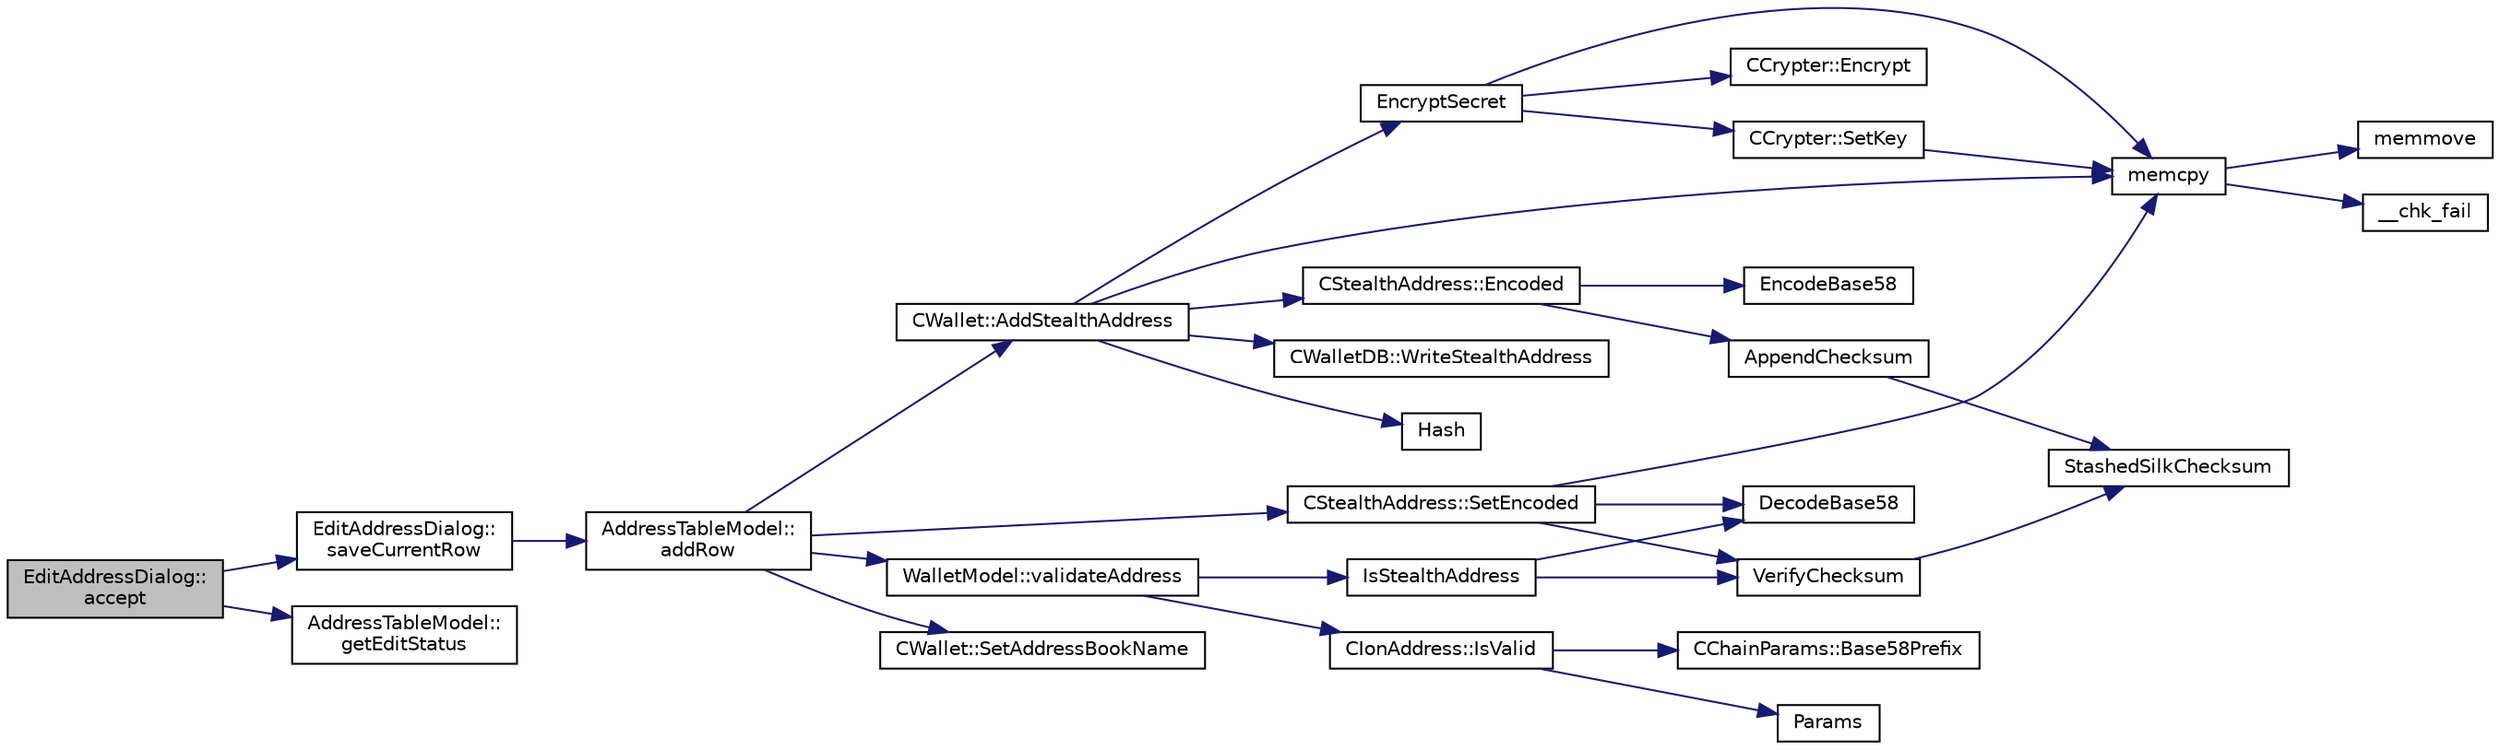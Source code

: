 digraph "EditAddressDialog::accept"
{
  edge [fontname="Helvetica",fontsize="10",labelfontname="Helvetica",labelfontsize="10"];
  node [fontname="Helvetica",fontsize="10",shape=record];
  rankdir="LR";
  Node6 [label="EditAddressDialog::\laccept",height=0.2,width=0.4,color="black", fillcolor="grey75", style="filled", fontcolor="black"];
  Node6 -> Node7 [color="midnightblue",fontsize="10",style="solid",fontname="Helvetica"];
  Node7 [label="EditAddressDialog::\lsaveCurrentRow",height=0.2,width=0.4,color="black", fillcolor="white", style="filled",URL="$class_edit_address_dialog.html#a8494a551799cd1f4c253e557424c206c"];
  Node7 -> Node8 [color="midnightblue",fontsize="10",style="solid",fontname="Helvetica"];
  Node8 [label="AddressTableModel::\laddRow",height=0.2,width=0.4,color="black", fillcolor="white", style="filled",URL="$class_address_table_model.html#a08ab9ae401a18d193f0e39551de81280"];
  Node8 -> Node9 [color="midnightblue",fontsize="10",style="solid",fontname="Helvetica"];
  Node9 [label="CStealthAddress::SetEncoded",height=0.2,width=0.4,color="black", fillcolor="white", style="filled",URL="$class_c_stealth_address.html#aa3f4655dced125bf698c208b6e7ac4b8"];
  Node9 -> Node10 [color="midnightblue",fontsize="10",style="solid",fontname="Helvetica"];
  Node10 [label="DecodeBase58",height=0.2,width=0.4,color="black", fillcolor="white", style="filled",URL="$base58_8cpp.html#a0f74d1d6e7e982cad4b0e538acea4538",tooltip="Decode a base58-encoded string (psz) into a byte vector (vchRet). "];
  Node9 -> Node11 [color="midnightblue",fontsize="10",style="solid",fontname="Helvetica"];
  Node11 [label="VerifyChecksum",height=0.2,width=0.4,color="black", fillcolor="white", style="filled",URL="$stealth_8cpp.html#a5ff6f6775db5f747f5088c7ef8264b74"];
  Node11 -> Node12 [color="midnightblue",fontsize="10",style="solid",fontname="Helvetica"];
  Node12 [label="StashedSilkChecksum",height=0.2,width=0.4,color="black", fillcolor="white", style="filled",URL="$stealth_8cpp.html#abb79a3b98a10b85daf3f3ff35c1cbfa8"];
  Node9 -> Node13 [color="midnightblue",fontsize="10",style="solid",fontname="Helvetica"];
  Node13 [label="memcpy",height=0.2,width=0.4,color="black", fillcolor="white", style="filled",URL="$glibc__compat_8cpp.html#a0f46826ab0466591e136db24394923cf"];
  Node13 -> Node14 [color="midnightblue",fontsize="10",style="solid",fontname="Helvetica"];
  Node14 [label="memmove",height=0.2,width=0.4,color="black", fillcolor="white", style="filled",URL="$glibc__compat_8cpp.html#a9778d49e9029dd75bc53ecbbf9f5e9a1"];
  Node13 -> Node15 [color="midnightblue",fontsize="10",style="solid",fontname="Helvetica"];
  Node15 [label="__chk_fail",height=0.2,width=0.4,color="black", fillcolor="white", style="filled",URL="$glibc__compat_8cpp.html#a424ac71631da5ada2976630ff67051d1"];
  Node8 -> Node16 [color="midnightblue",fontsize="10",style="solid",fontname="Helvetica"];
  Node16 [label="CWallet::AddStealthAddress",height=0.2,width=0.4,color="black", fillcolor="white", style="filled",URL="$class_c_wallet.html#a19d6a23e37ff619c741b7dfa9279b973"];
  Node16 -> Node13 [color="midnightblue",fontsize="10",style="solid",fontname="Helvetica"];
  Node16 -> Node17 [color="midnightblue",fontsize="10",style="solid",fontname="Helvetica"];
  Node17 [label="Hash",height=0.2,width=0.4,color="black", fillcolor="white", style="filled",URL="$hash_8h.html#ab3f6c437460137530d86e09c2c102e99"];
  Node16 -> Node18 [color="midnightblue",fontsize="10",style="solid",fontname="Helvetica"];
  Node18 [label="EncryptSecret",height=0.2,width=0.4,color="black", fillcolor="white", style="filled",URL="$crypter_8cpp.html#a4fa4e3134d2b6e4913b9ce6369820697"];
  Node18 -> Node13 [color="midnightblue",fontsize="10",style="solid",fontname="Helvetica"];
  Node18 -> Node19 [color="midnightblue",fontsize="10",style="solid",fontname="Helvetica"];
  Node19 [label="CCrypter::SetKey",height=0.2,width=0.4,color="black", fillcolor="white", style="filled",URL="$class_c_crypter.html#a0d948dd4796e2420e1dd9c1ddbf7974e"];
  Node19 -> Node13 [color="midnightblue",fontsize="10",style="solid",fontname="Helvetica"];
  Node18 -> Node20 [color="midnightblue",fontsize="10",style="solid",fontname="Helvetica"];
  Node20 [label="CCrypter::Encrypt",height=0.2,width=0.4,color="black", fillcolor="white", style="filled",URL="$class_c_crypter.html#a124fcd3021569a660ce2daa3391c8ea4"];
  Node16 -> Node21 [color="midnightblue",fontsize="10",style="solid",fontname="Helvetica"];
  Node21 [label="CStealthAddress::Encoded",height=0.2,width=0.4,color="black", fillcolor="white", style="filled",URL="$class_c_stealth_address.html#a1318c3f56f64354f4c909380ba692c91"];
  Node21 -> Node22 [color="midnightblue",fontsize="10",style="solid",fontname="Helvetica"];
  Node22 [label="AppendChecksum",height=0.2,width=0.4,color="black", fillcolor="white", style="filled",URL="$stealth_8cpp.html#aa4f182dc0efd181cef81ca75ae960533"];
  Node22 -> Node12 [color="midnightblue",fontsize="10",style="solid",fontname="Helvetica"];
  Node21 -> Node23 [color="midnightblue",fontsize="10",style="solid",fontname="Helvetica"];
  Node23 [label="EncodeBase58",height=0.2,width=0.4,color="black", fillcolor="white", style="filled",URL="$base58_8cpp.html#a8d6f0e9d5df175b4966dcede31dc90ad",tooltip="Encode a byte sequence as a base58-encoded string. "];
  Node16 -> Node24 [color="midnightblue",fontsize="10",style="solid",fontname="Helvetica"];
  Node24 [label="CWalletDB::WriteStealthAddress",height=0.2,width=0.4,color="black", fillcolor="white", style="filled",URL="$class_c_wallet_d_b.html#a2bce6f7f050d6d14e2c025a7beba2cfc"];
  Node8 -> Node25 [color="midnightblue",fontsize="10",style="solid",fontname="Helvetica"];
  Node25 [label="WalletModel::validateAddress",height=0.2,width=0.4,color="black", fillcolor="white", style="filled",URL="$class_wallet_model.html#a04604615253aeaae1253b1412a70a1f7"];
  Node25 -> Node26 [color="midnightblue",fontsize="10",style="solid",fontname="Helvetica"];
  Node26 [label="IsStealthAddress",height=0.2,width=0.4,color="black", fillcolor="white", style="filled",URL="$stealth_8cpp.html#a26c89afcb720e8b1a9c9dadaee26757b"];
  Node26 -> Node10 [color="midnightblue",fontsize="10",style="solid",fontname="Helvetica"];
  Node26 -> Node11 [color="midnightblue",fontsize="10",style="solid",fontname="Helvetica"];
  Node25 -> Node27 [color="midnightblue",fontsize="10",style="solid",fontname="Helvetica"];
  Node27 [label="CIonAddress::IsValid",height=0.2,width=0.4,color="black", fillcolor="white", style="filled",URL="$class_c_ion_address.html#a93cb71370b938e7fad4a74c4b5775da6"];
  Node27 -> Node28 [color="midnightblue",fontsize="10",style="solid",fontname="Helvetica"];
  Node28 [label="Params",height=0.2,width=0.4,color="black", fillcolor="white", style="filled",URL="$chainparams_8cpp.html#ace5c5b706d71a324a417dd2db394fd4a",tooltip="Return the currently selected parameters. "];
  Node27 -> Node29 [color="midnightblue",fontsize="10",style="solid",fontname="Helvetica"];
  Node29 [label="CChainParams::Base58Prefix",height=0.2,width=0.4,color="black", fillcolor="white", style="filled",URL="$class_c_chain_params.html#a103c58eca4a26a71201882b3ed6c4cb4"];
  Node8 -> Node30 [color="midnightblue",fontsize="10",style="solid",fontname="Helvetica"];
  Node30 [label="CWallet::SetAddressBookName",height=0.2,width=0.4,color="black", fillcolor="white", style="filled",URL="$class_c_wallet.html#a95d2dd3693db562aa11afbecf33e1276"];
  Node6 -> Node31 [color="midnightblue",fontsize="10",style="solid",fontname="Helvetica"];
  Node31 [label="AddressTableModel::\lgetEditStatus",height=0.2,width=0.4,color="black", fillcolor="white", style="filled",URL="$class_address_table_model.html#a360a3dcd3381dab1d81f5124755e927a"];
}
